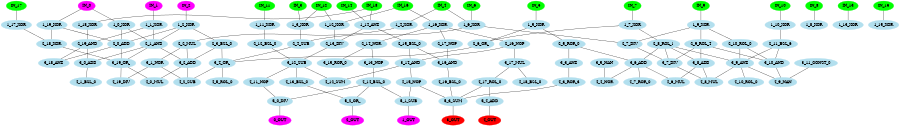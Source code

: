 digraph EACircuit {
rankdir=BT;
edge [dir=none];
size="6,6";
ordering=out;
node [color=magenta, style=filled];
"IN_0";
"IN_1";
"IN_2";
node [color=green, style=filled];
"IN_3";
"IN_4";
"IN_5";
"IN_6";
"IN_7";
"IN_8";
"IN_9";
"IN_10";
"IN_11";
"IN_12";
"IN_13";
"IN_14";
"IN_15";
"IN_16";
"IN_17";
"IN_18";
node [color=lightblue2, style=filled];
{ rank=same; "1_0_XOR"; "1_1_XOR"; "1_2_XOR"; "1_3_XOR"; "1_4_XOR"; "1_5_XOR"; "1_6_XOR"; "1_7_XOR"; "1_8_XOR"; "1_9_XOR"; "1_10_XOR"; "1_11_XOR"; "1_12_XOR"; "1_13_XOR"; "1_14_AND"; "1_15_XOR"; "1_16_XOR"; "1_17_XOR"; "1_18_XOR"; "1_19_XOR"; }
"1_0_XOR" -> "IN_0";
"1_1_XOR" -> "IN_1";
"1_2_XOR" -> "IN_2";
"1_3_XOR" -> "IN_3";
"1_3_XOR" -> "IN_12";
"1_4_XOR" -> "IN_4";
"1_5_XOR" -> "IN_5";
"1_6_XOR" -> "IN_4";
"1_6_XOR" -> "IN_6";
"1_7_XOR" -> "IN_7";
"1_8_XOR" -> "IN_8";
"1_9_XOR" -> "IN_9";
"1_10_XOR" -> "IN_10";
"1_11_XOR" -> "IN_11";
"1_12_XOR" -> "IN_12";
"1_12_XOR" -> "IN_16";
"1_13_XOR" -> "IN_13";
"1_14_AND" -> "IN_14";
"1_14_AND" -> "IN_18";
"1_15_XOR" -> "IN_15";
"1_16_XOR" -> "IN_16";
"1_17_XOR" -> "IN_17";
"1_18_XOR" -> "IN_18";
"1_19_XOR" -> "IN_0";
node [color=lightblue2, style=filled];
{ rank=same; "2_0_ADD"; "2_1_AND"; "2_2_MUL"; "2_3_BSL_0"; "2_4_SUB"; "2_5_ROR_0"; "2_6_OR_"; "2_7_DIV"; "2_8_ROL_1"; "2_9_ROL_4"; "2_10_ROL_0"; "2_11_BSL_6"; "2_12_BSL_0"; "2_13_DIV"; "2_14_NOR"; "2_15_BSL_0"; "2_16_NOP"; "2_17_NOP"; "2_18_XOR"; "2_19_AND"; }
"2_0_ADD" -> "1_19_XOR";
"2_0_ADD" -> "1_0_XOR";
"2_0_ADD" -> "1_2_XOR";
"2_1_AND" -> "1_0_XOR";
"2_1_AND" -> "1_1_XOR";
"2_1_AND" -> "1_2_XOR";
"2_2_MUL" -> "1_4_XOR";
"2_3_BSL_0" -> "1_2_XOR";
"2_4_SUB" -> "1_3_XOR";
"2_4_SUB" -> "1_6_XOR";
"2_5_ROR_0" -> "1_5_XOR";
"2_6_OR_" -> "1_5_XOR";
"2_6_OR_" -> "1_7_XOR";
"2_7_DIV" -> "1_6_XOR";
"2_7_DIV" -> "1_9_XOR";
"2_8_ROL_1" -> "1_7_XOR";
"2_9_ROL_4" -> "1_9_XOR";
"2_10_ROL_0" -> "1_9_XOR";
"2_11_BSL_6" -> "1_10_XOR";
"2_12_BSL_0" -> "1_11_XOR";
"2_13_DIV" -> "1_12_XOR";
"2_13_DIV" -> "1_14_AND";
"2_14_NOR" -> "1_16_XOR";
"2_15_BSL_0" -> "1_14_AND";
"2_16_NOP" -> "1_16_XOR";
"2_17_NOP" -> "1_16_XOR";
"2_18_XOR" -> "1_17_XOR";
"2_18_XOR" -> "1_19_XOR";
"2_19_AND" -> "1_18_XOR";
"2_19_AND" -> "1_1_XOR";
node [color=lightblue2, style=filled];
{ rank=same; "3_0_ADD"; "3_1_NOR"; "3_2_ADD"; "3_3_AND"; "3_4_OR_"; "3_5_NAN"; "3_6_ADD"; "3_7_DIV"; "3_8_ADD"; "3_9_AND"; "3_10_AND"; "3_11_CONST_0"; "3_12_SUB"; "3_13_NOP"; "3_14_AND"; "3_15_ROR_0"; "3_16_AND"; "3_17_MUL"; "3_18_AND"; "3_19_OR_"; }
"3_0_ADD" -> "2_19_AND";
"3_0_ADD" -> "2_1_AND";
"3_1_NOR" -> "2_2_MUL";
"3_2_ADD" -> "2_1_AND";
"3_2_ADD" -> "2_2_MUL";
"3_2_ADD" -> "2_3_BSL_0";
"3_3_AND" -> "2_5_ROR_0";
"3_4_OR_" -> "2_3_BSL_0";
"3_4_OR_" -> "2_4_SUB";
"3_4_OR_" -> "2_6_OR_";
"3_6_ADD" -> "2_5_ROR_0";
"3_6_ADD" -> "2_8_ROL_1";
"3_7_DIV" -> "2_7_DIV";
"3_7_DIV" -> "2_8_ROL_1";
"3_7_DIV" -> "2_9_ROL_4";
"3_8_ADD" -> "2_8_ROL_1";
"3_8_ADD" -> "2_9_ROL_4";
"3_9_AND" -> "2_8_ROL_1";
"3_9_AND" -> "2_10_ROL_0";
"3_9_AND" -> "2_11_BSL_6";
"3_10_AND" -> "2_9_ROL_4";
"3_10_AND" -> "2_10_ROL_0";
"3_10_AND" -> "2_11_BSL_6";
"3_12_SUB" -> "2_12_BSL_0";
"3_12_SUB" -> "2_13_DIV";
"3_13_NOP" -> "2_14_NOR";
"3_14_AND" -> "2_15_BSL_0";
"3_14_AND" -> "2_16_NOP";
"3_15_ROR_0" -> "2_14_NOR";
"3_16_AND" -> "2_15_BSL_0";
"3_16_AND" -> "2_17_NOP";
"3_17_MUL" -> "2_16_NOP";
"3_18_AND" -> "2_19_AND";
"3_18_AND" -> "2_0_ADD";
"3_19_OR_" -> "2_18_XOR";
"3_19_OR_" -> "2_0_ADD";
"3_19_OR_" -> "2_1_AND";
node [color=lightblue2, style=filled];
{ rank=same; "4_0_MUL"; "4_1_BSL_0"; "4_2_SUB"; "4_3_ROR_3"; "4_4_NOR"; "4_5_ROL_0"; "4_6_MUL"; "4_7_ROR_0"; "4_8_MUL"; "4_9_NAN"; "4_10_ROL_0"; "4_11_NOP"; "4_12_SUM"; "4_13_BSL_0"; "4_14_BSL_0"; "4_15_NOP"; "4_16_BSL_0"; "4_17_ROL_0"; "4_18_BSL_0"; "4_19_DIV"; }
"4_0_MUL" -> "3_19_OR_";
"4_0_MUL" -> "3_2_ADD";
"4_1_BSL_0" -> "3_0_ADD";
"4_2_SUB" -> "3_1_NOR";
"4_2_SUB" -> "3_2_ADD";
"4_2_SUB" -> "3_4_OR_";
"4_3_ROR_3" -> "3_3_AND";
"4_4_NOR" -> "3_5_NAN";
"4_4_NOR" -> "3_6_ADD";
"4_5_ROL_0" -> "3_4_OR_";
"4_6_MUL" -> "3_6_ADD";
"4_6_MUL" -> "3_8_ADD";
"4_7_ROR_0" -> "3_6_ADD";
"4_8_MUL" -> "3_7_DIV";
"4_8_MUL" -> "3_8_ADD";
"4_8_MUL" -> "3_9_AND";
"4_9_NAN" -> "3_9_AND";
"4_9_NAN" -> "3_10_AND";
"4_9_NAN" -> "3_11_CONST_0";
"4_10_ROL_0" -> "3_9_AND";
"4_11_NOP" -> "3_12_SUB";
"4_12_SUM" -> "3_12_SUB";
"4_12_SUM" -> "3_14_AND";
"4_13_BSL_0" -> "3_12_SUB";
"4_14_BSL_0" -> "3_13_NOP";
"4_15_NOP" -> "3_14_AND";
"4_16_BSL_0" -> "3_16_AND";
"4_17_ROL_0" -> "3_17_MUL";
"4_18_BSL_0" -> "3_17_MUL";
"4_19_DIV" -> "3_19_OR_";
"4_19_DIV" -> "3_1_NOR";
node [color=lightblue2, style=filled];
{ rank=same; "5_0_DIV"; "5_1_SUB"; "5_2_OR_"; "5_3_SUM"; "5_4_ADD"; }
"5_0_DIV" -> "4_11_NOP";
"5_0_DIV" -> "4_14_BSL_0";
"5_1_SUB" -> "4_14_BSL_0";
"5_1_SUB" -> "4_15_NOP";
"5_2_OR_" -> "4_13_BSL_0";
"5_2_OR_" -> "4_14_BSL_0";
"5_3_SUM" -> "4_15_NOP";
"5_3_SUM" -> "4_16_BSL_0";
"5_3_SUM" -> "4_17_ROL_0";
"5_3_SUM" -> "4_3_ROR_3";
"5_4_ADD" -> "4_17_ROL_0";
node [color=magenta];
"0_OUT" -> "5_0_DIV";
"1_OUT" -> "5_1_SUB";
"2_OUT" -> "5_2_OR_";
node [color=red];
"3_OUT" -> "5_3_SUM";
"4_OUT" -> "5_4_ADD";
}